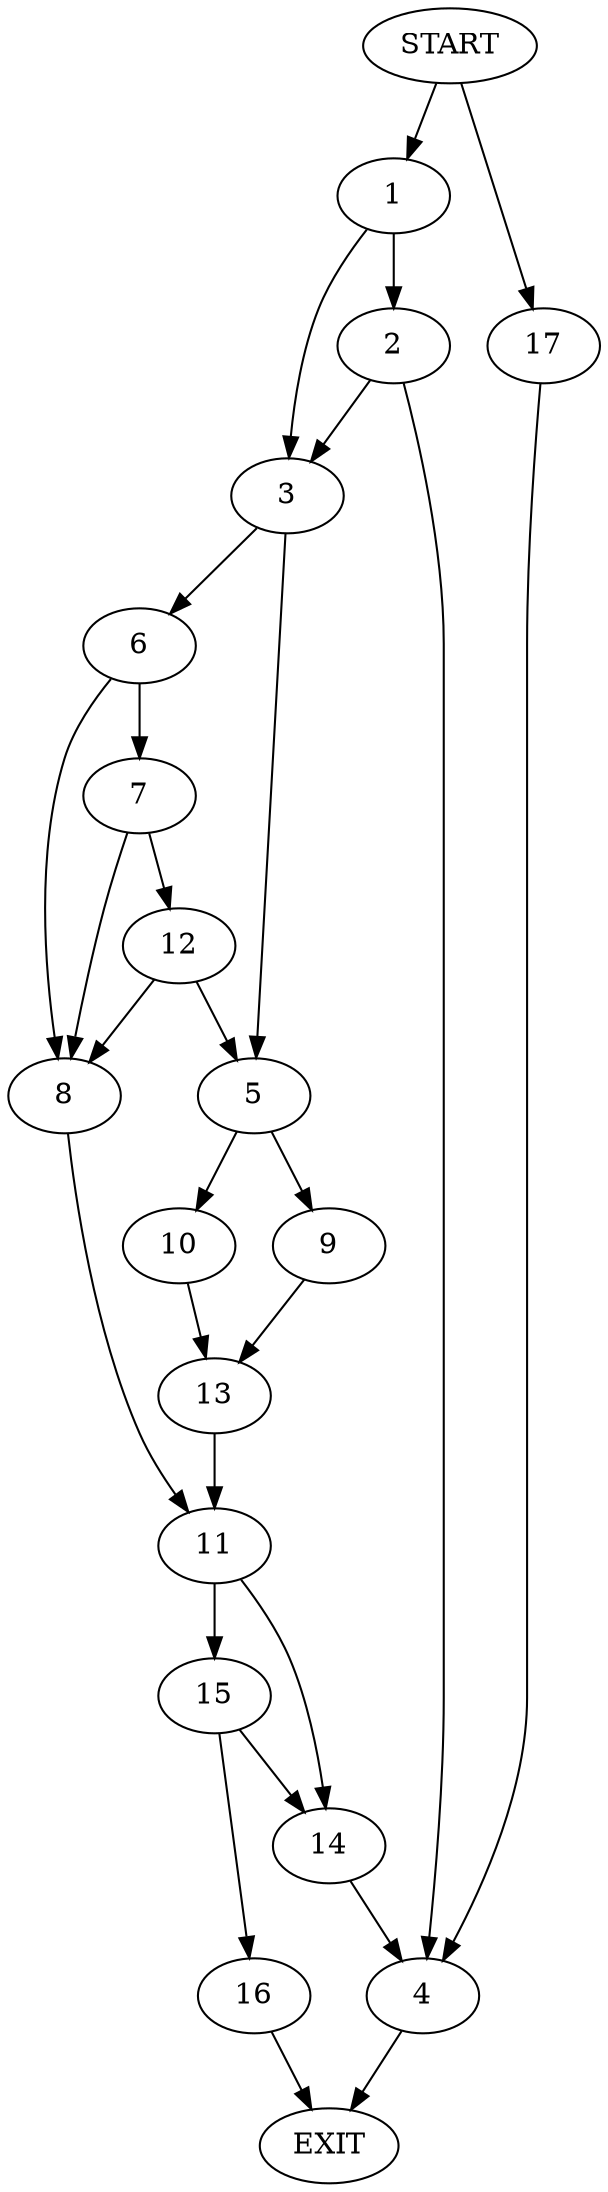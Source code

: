 digraph {
0 [label="START"]
18 [label="EXIT"]
0 -> 1
1 -> 2
1 -> 3
2 -> 4
2 -> 3
3 -> 5
3 -> 6
4 -> 18
6 -> 7
6 -> 8
5 -> 9
5 -> 10
8 -> 11
7 -> 12
7 -> 8
12 -> 5
12 -> 8
10 -> 13
9 -> 13
13 -> 11
11 -> 14
11 -> 15
15 -> 16
15 -> 14
14 -> 4
16 -> 18
0 -> 17
17 -> 4
}
